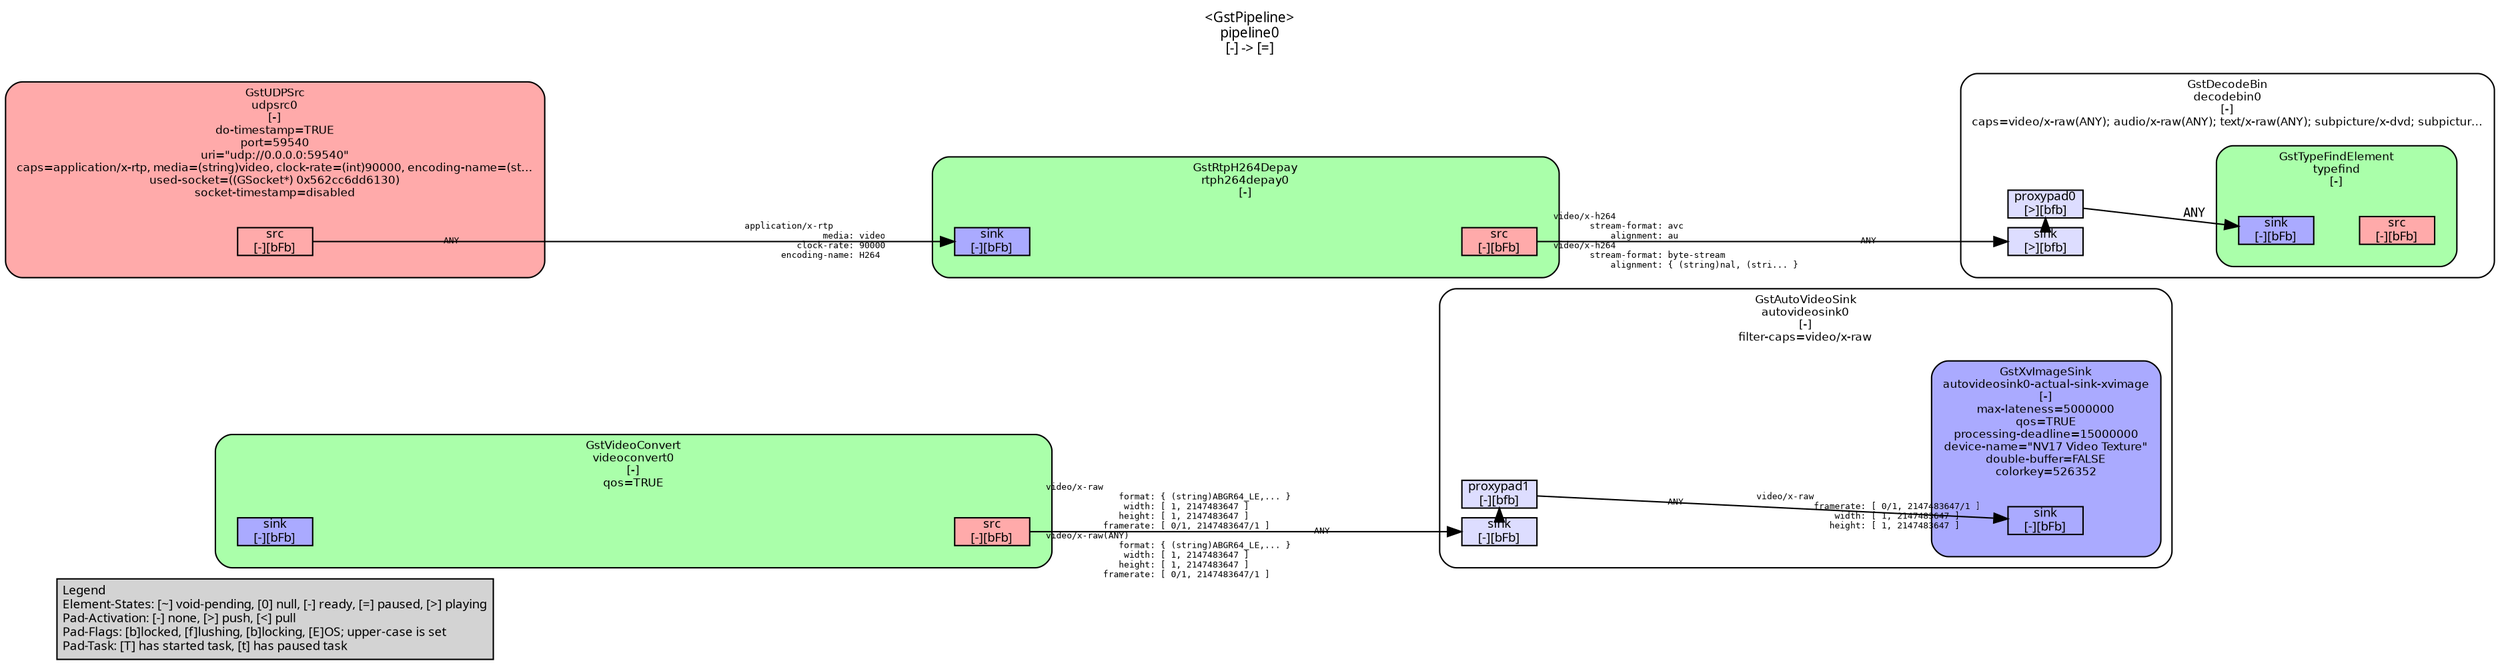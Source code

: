 digraph pipeline {
  rankdir=LR;
  fontname="sans";
  fontsize="10";
  labelloc=t;
  nodesep=.1;
  ranksep=.2;
  label="<GstPipeline>\npipeline0\n[-] -> [=]";
  node [style="filled,rounded", shape=box, fontsize="9", fontname="sans", margin="0.0,0.0"];
  edge [labelfontsize="6", fontsize="9", fontname="monospace"];
  
  legend [
    pos="0,0!",
    margin="0.05,0.05",
    style="filled",
    label="Legend\lElement-States: [~] void-pending, [0] null, [-] ready, [=] paused, [>] playing\lPad-Activation: [-] none, [>] push, [<] pull\lPad-Flags: [b]locked, [f]lushing, [b]locking, [E]OS; upper-case is set\lPad-Task: [T] has started task, [t] has paused task\l",
  ];
  subgraph cluster_autovideosink0_0x562cc6db7060 {
    fontname="Bitstream Vera Sans";
    fontsize="8";
    style="filled,rounded";
    color=black;
    label="GstAutoVideoSink\nautovideosink0\n[-]\nfilter-caps=video/x-raw";
    subgraph cluster_autovideosink0_0x562cc6db7060_sink {
      label="";
      style="invis";
      _proxypad1_0x562cc6dac2f0 [color=black, fillcolor="#ddddff", label="proxypad1\n[-][bfb]", height="0.2", style="filled,solid"];
    autovideosink0_0x562cc6db7060_sink_0x562cc6da82c0 -> _proxypad1_0x562cc6dac2f0 [style=dashed, minlen=0]
      autovideosink0_0x562cc6db7060_sink_0x562cc6da82c0 [color=black, fillcolor="#ddddff", label="sink\n[-][bFb]", height="0.2", style="filled,solid"];
    }

    fillcolor="#ffffff";
    subgraph cluster_autovideosink0_actual_sink_xvimage_0x562cc6dc1f50 {
      fontname="Bitstream Vera Sans";
      fontsize="8";
      style="filled,rounded";
      color=black;
      label="GstXvImageSink\nautovideosink0-actual-sink-xvimage\n[-]\nmax-lateness=5000000\nqos=TRUE\nprocessing-deadline=15000000\ndevice-name=\"NV17 Video Texture\"\ndouble-buffer=FALSE\ncolorkey=526352";
      subgraph cluster_autovideosink0_actual_sink_xvimage_0x562cc6dc1f50_sink {
        label="";
        style="invis";
        autovideosink0_actual_sink_xvimage_0x562cc6dc1f50_sink_0x562cc6d83070 [color=black, fillcolor="#aaaaff", label="sink\n[-][bFb]", height="0.2", style="filled,solid"];
      }

      fillcolor="#aaaaff";
    }

    _proxypad1_0x562cc6dac2f0 -> autovideosink0_actual_sink_xvimage_0x562cc6dc1f50_sink_0x562cc6d83070 [labeldistance="10", labelangle="0", label="                                                  ", taillabel="ANY", headlabel="video/x-raw\l           framerate: [ 0/1, 2147483647/1 ]\l               width: [ 1, 2147483647 ]\l              height: [ 1, 2147483647 ]\l"]
  }

  subgraph cluster_videoconvert0_0x562cc6db48d0 {
    fontname="Bitstream Vera Sans";
    fontsize="8";
    style="filled,rounded";
    color=black;
    label="GstVideoConvert\nvideoconvert0\n[-]\nqos=TRUE";
    subgraph cluster_videoconvert0_0x562cc6db48d0_sink {
      label="";
      style="invis";
      videoconvert0_0x562cc6db48d0_sink_0x562cc6d82bd0 [color=black, fillcolor="#aaaaff", label="sink\n[-][bFb]", height="0.2", style="filled,solid"];
    }

    subgraph cluster_videoconvert0_0x562cc6db48d0_src {
      label="";
      style="invis";
      videoconvert0_0x562cc6db48d0_src_0x562cc6d82e20 [color=black, fillcolor="#ffaaaa", label="src\n[-][bFb]", height="0.2", style="filled,solid"];
    }

    videoconvert0_0x562cc6db48d0_sink_0x562cc6d82bd0 -> videoconvert0_0x562cc6db48d0_src_0x562cc6d82e20 [style="invis"];
    fillcolor="#aaffaa";
  }

  videoconvert0_0x562cc6db48d0_src_0x562cc6d82e20 -> autovideosink0_0x562cc6db7060_sink_0x562cc6da82c0 [labeldistance="10", labelangle="0", label="                                                  ", taillabel="video/x-raw\l              format: { (string)ABGR64_LE,... }\l               width: [ 1, 2147483647 ]\l              height: [ 1, 2147483647 ]\l           framerate: [ 0/1, 2147483647/1 ]\lvideo/x-raw(ANY)\l              format: { (string)ABGR64_LE,... }\l               width: [ 1, 2147483647 ]\l              height: [ 1, 2147483647 ]\l           framerate: [ 0/1, 2147483647/1 ]\l", headlabel="ANY"]
  subgraph cluster_decodebin0_0x562cc6d9e060 {
    fontname="Bitstream Vera Sans";
    fontsize="8";
    style="filled,rounded";
    color=black;
    label="GstDecodeBin\ndecodebin0\n[-]\ncaps=video/x-raw(ANY); audio/x-raw(ANY); text/x-raw(ANY); subpicture/x-dvd; subpictur…";
    subgraph cluster_decodebin0_0x562cc6d9e060_sink {
      label="";
      style="invis";
      _proxypad0_0x562cc6dac090 [color=black, fillcolor="#ddddff", label="proxypad0\n[>][bfb]", height="0.2", style="filled,solid"];
    decodebin0_0x562cc6d9e060_sink_0x562cc6da8050 -> _proxypad0_0x562cc6dac090 [style=dashed, minlen=0]
      decodebin0_0x562cc6d9e060_sink_0x562cc6da8050 [color=black, fillcolor="#ddddff", label="sink\n[>][bfb]", height="0.2", style="filled,solid"];
    }

    fillcolor="#ffffff";
    subgraph cluster_typefind_0x562cc6da40c0 {
      fontname="Bitstream Vera Sans";
      fontsize="8";
      style="filled,rounded";
      color=black;
      label="GstTypeFindElement\ntypefind\n[-]";
      subgraph cluster_typefind_0x562cc6da40c0_sink {
        label="";
        style="invis";
        typefind_0x562cc6da40c0_sink_0x562cc6d82730 [color=black, fillcolor="#aaaaff", label="sink\n[-][bFb]", height="0.2", style="filled,solid"];
      }

      subgraph cluster_typefind_0x562cc6da40c0_src {
        label="";
        style="invis";
        typefind_0x562cc6da40c0_src_0x562cc6d82980 [color=black, fillcolor="#ffaaaa", label="src\n[-][bFb]", height="0.2", style="filled,solid"];
      }

      typefind_0x562cc6da40c0_sink_0x562cc6d82730 -> typefind_0x562cc6da40c0_src_0x562cc6d82980 [style="invis"];
      fillcolor="#aaffaa";
    }

    _proxypad0_0x562cc6dac090 -> typefind_0x562cc6da40c0_sink_0x562cc6d82730 [label="ANY"]
  }

  subgraph cluster_rtph264depay0_0x562cc6d92330 {
    fontname="Bitstream Vera Sans";
    fontsize="8";
    style="filled,rounded";
    color=black;
    label="GstRtpH264Depay\nrtph264depay0\n[-]";
    subgraph cluster_rtph264depay0_0x562cc6d92330_sink {
      label="";
      style="invis";
      rtph264depay0_0x562cc6d92330_sink_0x562cc6d82290 [color=black, fillcolor="#aaaaff", label="sink\n[-][bFb]", height="0.2", style="filled,solid"];
    }

    subgraph cluster_rtph264depay0_0x562cc6d92330_src {
      label="";
      style="invis";
      rtph264depay0_0x562cc6d92330_src_0x562cc6d824e0 [color=black, fillcolor="#ffaaaa", label="src\n[-][bFb]", height="0.2", style="filled,solid"];
    }

    rtph264depay0_0x562cc6d92330_sink_0x562cc6d82290 -> rtph264depay0_0x562cc6d92330_src_0x562cc6d824e0 [style="invis"];
    fillcolor="#aaffaa";
  }

  rtph264depay0_0x562cc6d92330_src_0x562cc6d824e0 -> decodebin0_0x562cc6d9e060_sink_0x562cc6da8050 [labeldistance="10", labelangle="0", label="                                                  ", taillabel="video/x-h264\l       stream-format: avc\l           alignment: au\lvideo/x-h264\l       stream-format: byte-stream\l           alignment: { (string)nal, (stri... }\l", headlabel="ANY"]
  subgraph cluster_udpsrc0_0x562cc6d805d0 {
    fontname="Bitstream Vera Sans";
    fontsize="8";
    style="filled,rounded";
    color=black;
    label="GstUDPSrc\nudpsrc0\n[-]\ndo-timestamp=TRUE\nport=59540\nuri=\"udp://0.0.0.0:59540\"\ncaps=application/x-rtp, media=(string)video, clock-rate=(int)90000, encoding-name=(st…\nused-socket=((GSocket*) 0x562cc6dd6130)\nsocket-timestamp=disabled";
    subgraph cluster_udpsrc0_0x562cc6d805d0_src {
      label="";
      style="invis";
      udpsrc0_0x562cc6d805d0_src_0x562cc6d82040 [color=black, fillcolor="#ffaaaa", label="src\n[-][bFb]", height="0.2", style="filled,solid"];
    }

    fillcolor="#ffaaaa";
  }

  udpsrc0_0x562cc6d805d0_src_0x562cc6d82040 -> rtph264depay0_0x562cc6d92330_sink_0x562cc6d82290 [labeldistance="10", labelangle="0", label="                                                  ", taillabel="ANY", headlabel="application/x-rtp\l               media: video\l          clock-rate: 90000\l       encoding-name: H264\l"]
}
